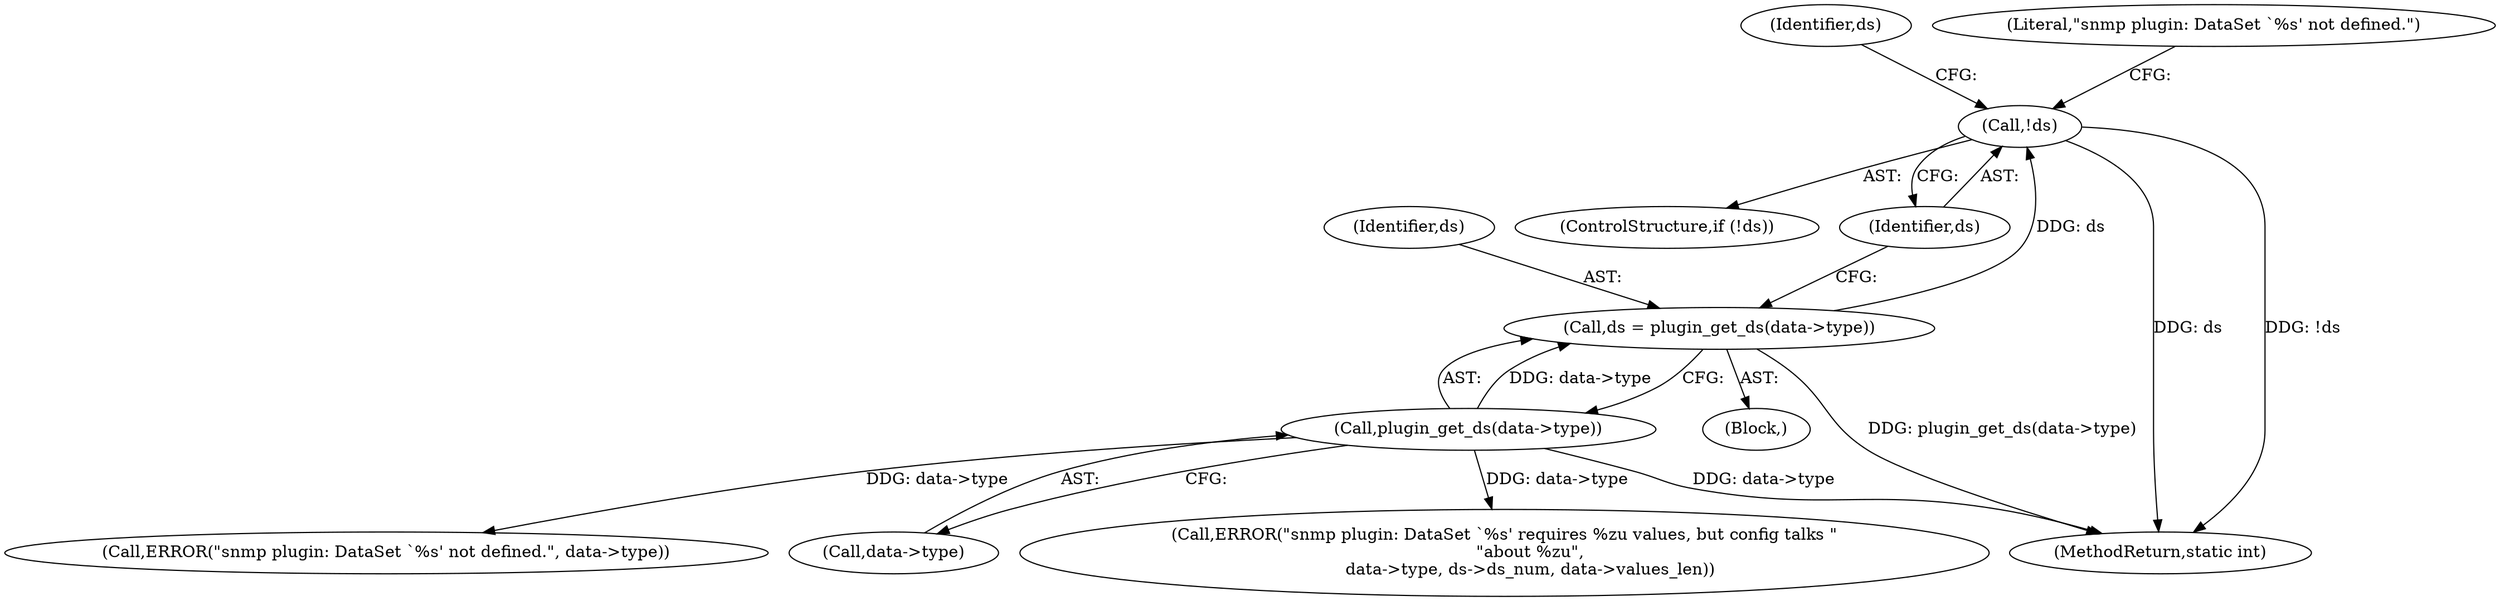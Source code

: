 digraph "0_collectd_d16c24542b2f96a194d43a73c2e5778822b9cb47@pointer" {
"1000174" [label="(Call,!ds)"];
"1000167" [label="(Call,ds = plugin_get_ds(data->type))"];
"1000169" [label="(Call,plugin_get_ds(data->type))"];
"1000168" [label="(Identifier,ds)"];
"1000169" [label="(Call,plugin_get_ds(data->type))"];
"1000188" [label="(Identifier,ds)"];
"1000174" [label="(Call,!ds)"];
"1000173" [label="(ControlStructure,if (!ds))"];
"1000175" [label="(Identifier,ds)"];
"1000886" [label="(MethodReturn,static int)"];
"1000178" [label="(Literal,\"snmp plugin: DataSet `%s' not defined.\")"];
"1000167" [label="(Call,ds = plugin_get_ds(data->type))"];
"1000170" [label="(Call,data->type)"];
"1000194" [label="(Call,ERROR(\"snmp plugin: DataSet `%s' requires %zu values, but config talks \"\n          \"about %zu\",\n          data->type, ds->ds_num, data->values_len))"];
"1000123" [label="(Block,)"];
"1000177" [label="(Call,ERROR(\"snmp plugin: DataSet `%s' not defined.\", data->type))"];
"1000174" -> "1000173"  [label="AST: "];
"1000174" -> "1000175"  [label="CFG: "];
"1000175" -> "1000174"  [label="AST: "];
"1000178" -> "1000174"  [label="CFG: "];
"1000188" -> "1000174"  [label="CFG: "];
"1000174" -> "1000886"  [label="DDG: !ds"];
"1000174" -> "1000886"  [label="DDG: ds"];
"1000167" -> "1000174"  [label="DDG: ds"];
"1000167" -> "1000123"  [label="AST: "];
"1000167" -> "1000169"  [label="CFG: "];
"1000168" -> "1000167"  [label="AST: "];
"1000169" -> "1000167"  [label="AST: "];
"1000175" -> "1000167"  [label="CFG: "];
"1000167" -> "1000886"  [label="DDG: plugin_get_ds(data->type)"];
"1000169" -> "1000167"  [label="DDG: data->type"];
"1000169" -> "1000170"  [label="CFG: "];
"1000170" -> "1000169"  [label="AST: "];
"1000169" -> "1000886"  [label="DDG: data->type"];
"1000169" -> "1000177"  [label="DDG: data->type"];
"1000169" -> "1000194"  [label="DDG: data->type"];
}
